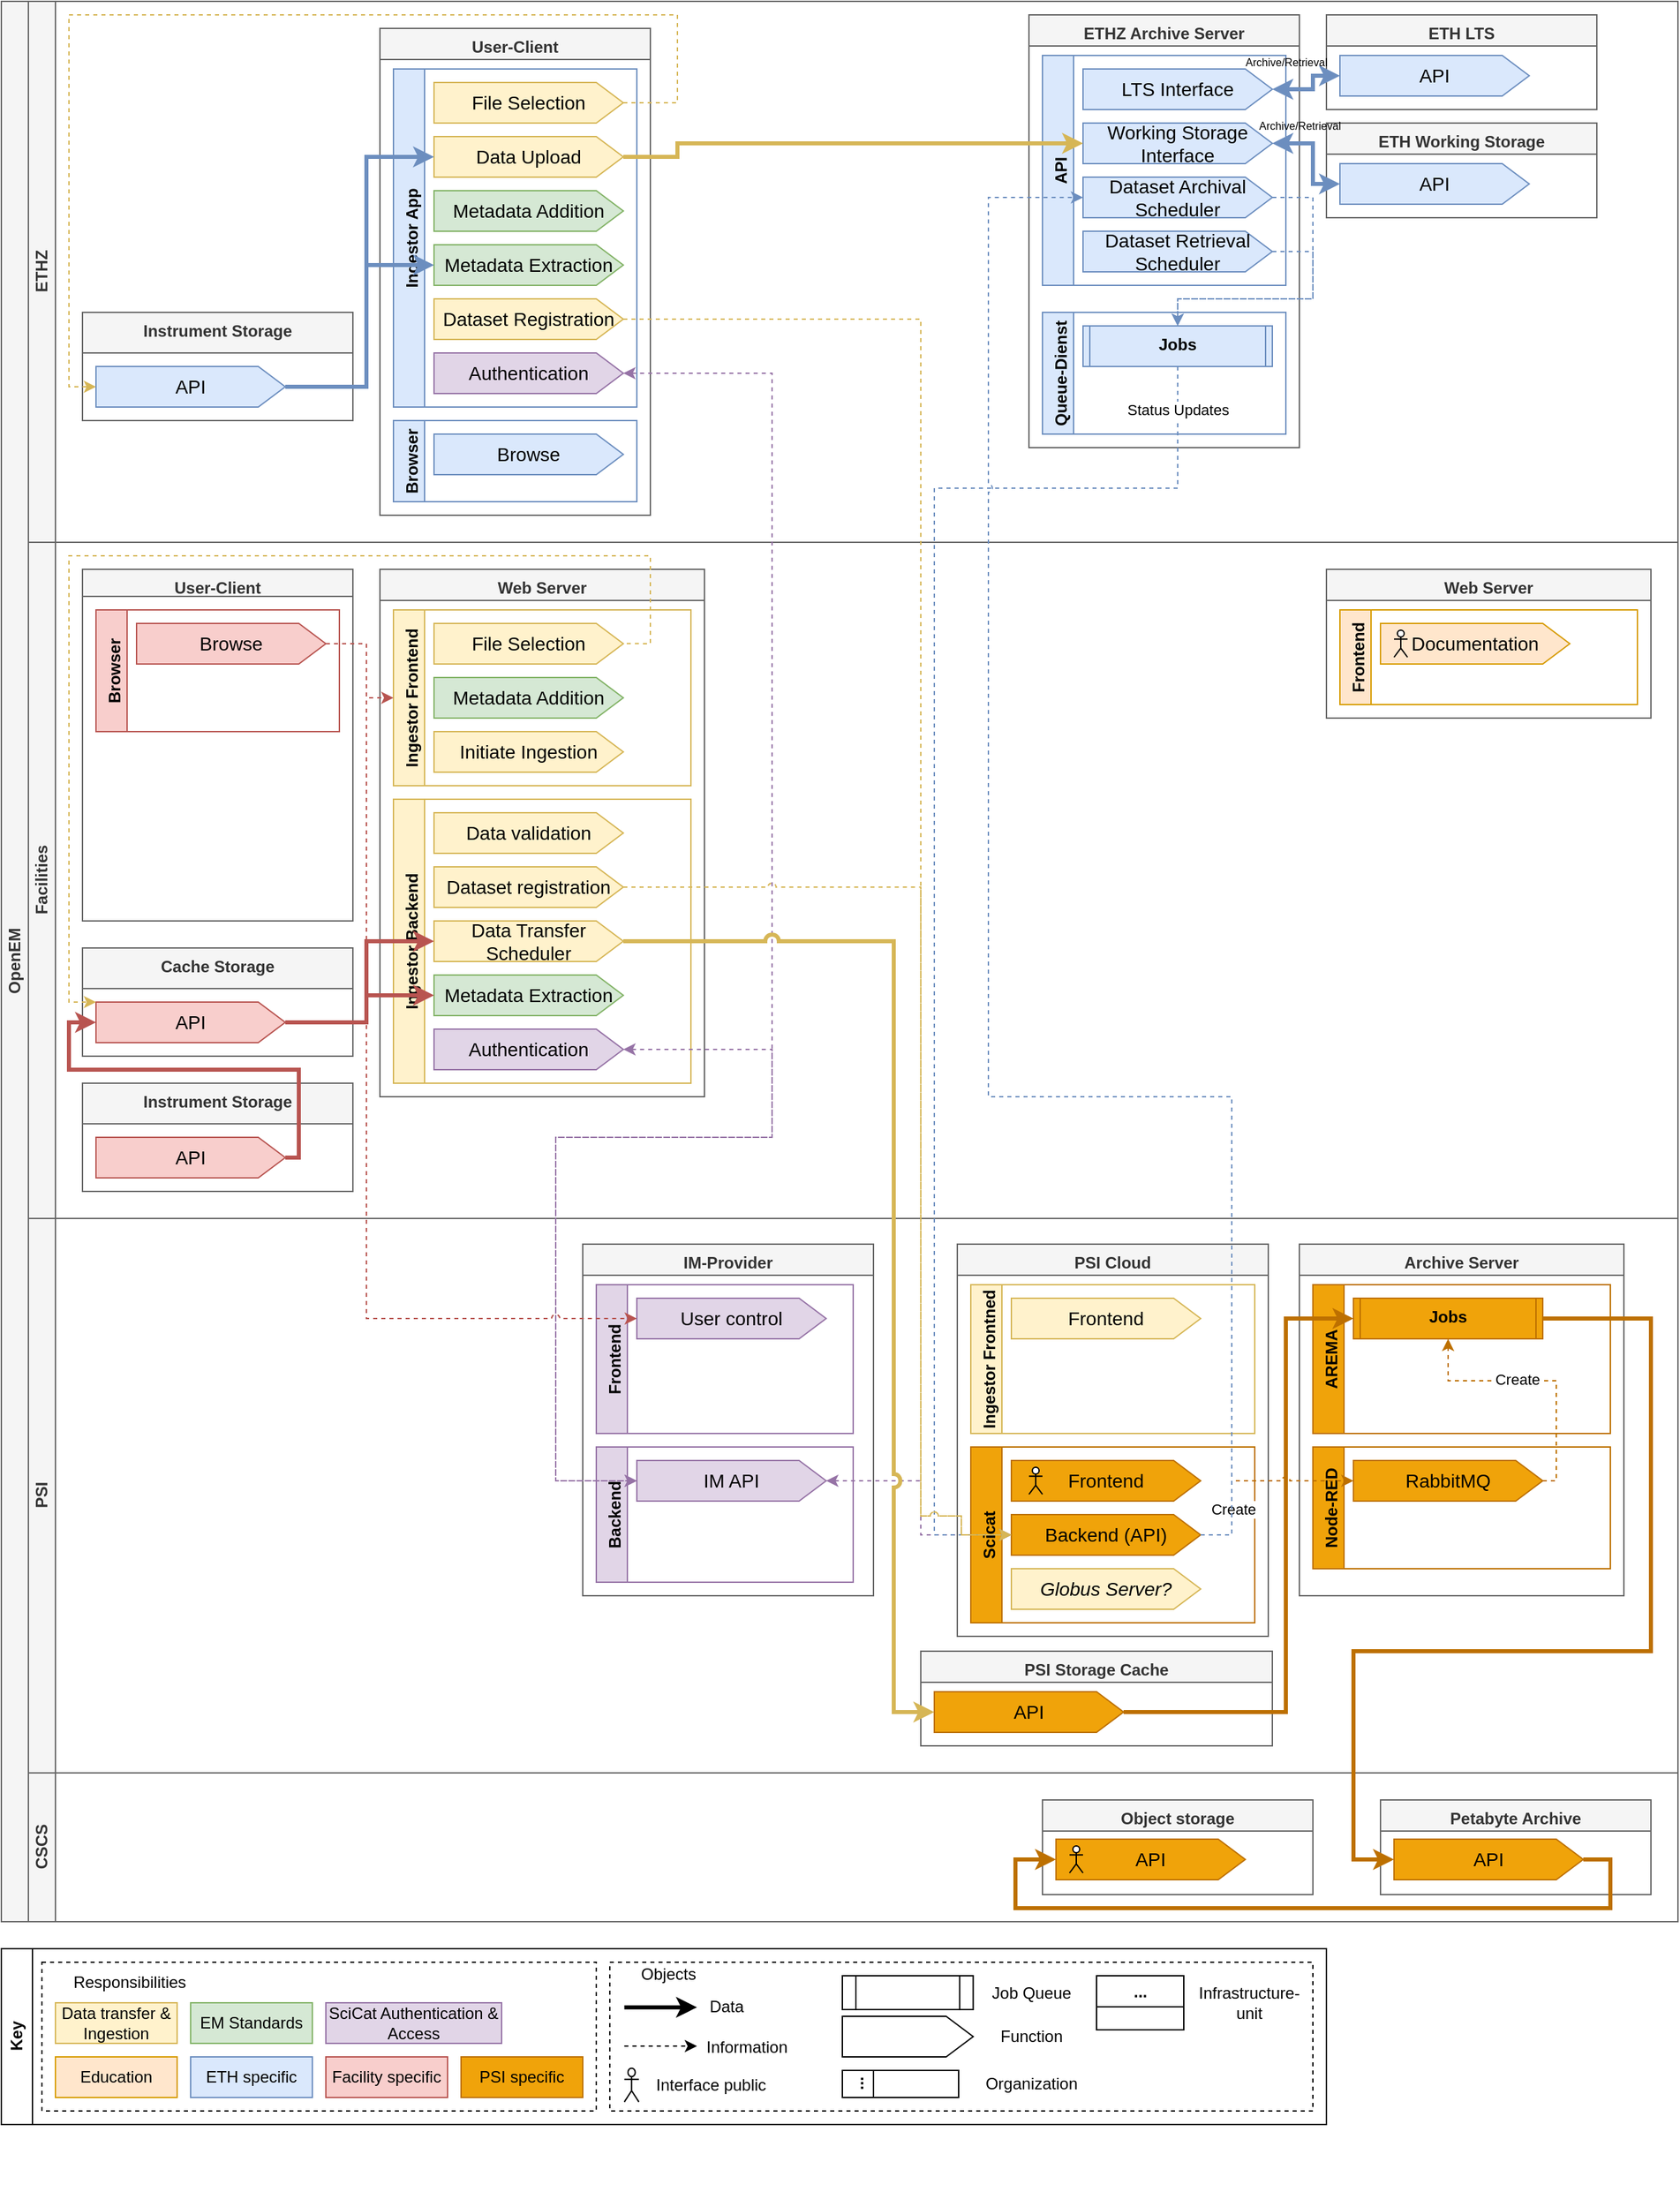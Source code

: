 <mxfile version="24.4.13" type="device" pages="2">
  <diagram id="u0LXqo8JSFVd1nHxrx4u" name="Systemskizze">
    <mxGraphModel dx="3187" dy="2124" grid="1" gridSize="10" guides="1" tooltips="1" connect="1" arrows="1" fold="1" page="1" pageScale="1" pageWidth="1654" pageHeight="1169" math="0" shadow="0">
      <root>
        <mxCell id="0" />
        <mxCell id="1" parent="0" />
        <mxCell id="U-DBBzU1QM40JavWMOPu-1" value="OpenEM" style="swimlane;html=1;childLayout=stackLayout;resizeParent=1;resizeParentMax=0;horizontal=0;startSize=20;horizontalStack=0;fillColor=#f5f5f5;fontColor=#333333;strokeColor=#666666;glass=0;swimlaneLine=1;" parent="1" vertex="1">
          <mxGeometry x="120" y="80" width="1240" height="1420" as="geometry" />
        </mxCell>
        <mxCell id="U-DBBzU1QM40JavWMOPu-26" value="ETHZ" style="swimlane;html=1;startSize=20;horizontal=0;fillColor=#f5f5f5;fontColor=#333333;strokeColor=#666666;" parent="U-DBBzU1QM40JavWMOPu-1" vertex="1">
          <mxGeometry x="20" width="1220" height="400" as="geometry" />
        </mxCell>
        <mxCell id="U-DBBzU1QM40JavWMOPu-27" value="User-Client" style="swimlane;whiteSpace=wrap;html=1;strokeColor=#666666;align=center;verticalAlign=top;fontFamily=Helvetica;fontSize=12;fontColor=#333333;fillColor=#f5f5f5;" parent="U-DBBzU1QM40JavWMOPu-26" vertex="1">
          <mxGeometry x="260" y="20" width="200" height="360" as="geometry" />
        </mxCell>
        <mxCell id="U-DBBzU1QM40JavWMOPu-28" value="Ingestor App" style="swimlane;horizontal=0;whiteSpace=wrap;html=1;strokeColor=#6c8ebf;align=center;verticalAlign=top;fontFamily=Helvetica;fontSize=12;fillColor=#dae8fc;" parent="U-DBBzU1QM40JavWMOPu-27" vertex="1">
          <mxGeometry x="10" y="30" width="180" height="250" as="geometry" />
        </mxCell>
        <mxCell id="3WtVO7gQT3JorMnZep3p-54" value="File Selection" style="html=1;shape=mxgraph.infographic.ribbonSimple;notch1=0;notch2=20;align=center;verticalAlign=middle;fontSize=14;fontStyle=0;fillColor=#fff2cc;whiteSpace=wrap;strokeColor=#d6b656;fontFamily=Helvetica;" parent="U-DBBzU1QM40JavWMOPu-28" vertex="1">
          <mxGeometry x="30" y="10" width="140" height="30" as="geometry" />
        </mxCell>
        <mxCell id="3WtVO7gQT3JorMnZep3p-55" value="Metadata Addition" style="html=1;shape=mxgraph.infographic.ribbonSimple;notch1=0;notch2=20;align=center;verticalAlign=middle;fontSize=14;fontStyle=0;fillColor=#d5e8d4;whiteSpace=wrap;strokeColor=#82b366;fontFamily=Helvetica;" parent="U-DBBzU1QM40JavWMOPu-28" vertex="1">
          <mxGeometry x="30" y="90" width="140" height="30" as="geometry" />
        </mxCell>
        <mxCell id="3WtVO7gQT3JorMnZep3p-74" value="Metadata Extraction" style="html=1;shape=mxgraph.infographic.ribbonSimple;notch1=0;notch2=20;align=center;verticalAlign=middle;fontSize=14;fontStyle=0;fillColor=#d5e8d4;whiteSpace=wrap;strokeColor=#82b366;fontFamily=Helvetica;" parent="U-DBBzU1QM40JavWMOPu-28" vertex="1">
          <mxGeometry x="30" y="130" width="140" height="30" as="geometry" />
        </mxCell>
        <mxCell id="3WtVO7gQT3JorMnZep3p-123" value="Dataset Registration" style="html=1;shape=mxgraph.infographic.ribbonSimple;notch1=0;notch2=20;align=center;verticalAlign=middle;fontSize=14;fontStyle=0;fillColor=#fff2cc;whiteSpace=wrap;strokeColor=#d6b656;fontFamily=Helvetica;" parent="U-DBBzU1QM40JavWMOPu-28" vertex="1">
          <mxGeometry x="30" y="170" width="140" height="30" as="geometry" />
        </mxCell>
        <mxCell id="3WtVO7gQT3JorMnZep3p-39" value="Data Upload" style="html=1;shape=mxgraph.infographic.ribbonSimple;notch1=0;notch2=20;align=center;verticalAlign=middle;fontSize=14;fontStyle=0;fillColor=#fff2cc;whiteSpace=wrap;strokeColor=#d6b656;fontFamily=Helvetica;" parent="U-DBBzU1QM40JavWMOPu-28" vertex="1">
          <mxGeometry x="30" y="50" width="140" height="30" as="geometry" />
        </mxCell>
        <mxCell id="3WtVO7gQT3JorMnZep3p-151" value="Authentication" style="html=1;shape=mxgraph.infographic.ribbonSimple;notch1=0;notch2=20;align=center;verticalAlign=middle;fontSize=14;fontStyle=0;fillColor=#e1d5e7;whiteSpace=wrap;strokeColor=#9673a6;fontFamily=Helvetica;" parent="U-DBBzU1QM40JavWMOPu-28" vertex="1">
          <mxGeometry x="30" y="210" width="140" height="30" as="geometry" />
        </mxCell>
        <mxCell id="3WtVO7gQT3JorMnZep3p-156" value="Browser" style="swimlane;horizontal=0;whiteSpace=wrap;html=1;strokeColor=#6c8ebf;align=center;verticalAlign=top;fontFamily=Helvetica;fontSize=12;fillColor=#dae8fc;startSize=23;" parent="U-DBBzU1QM40JavWMOPu-27" vertex="1">
          <mxGeometry x="10" y="290" width="180" height="60" as="geometry" />
        </mxCell>
        <mxCell id="3WtVO7gQT3JorMnZep3p-157" value="Browse" style="html=1;shape=mxgraph.infographic.ribbonSimple;notch1=0;notch2=20;align=center;verticalAlign=middle;fontSize=14;fontStyle=0;fillColor=#dae8fc;whiteSpace=wrap;strokeColor=#6c8ebf;fontFamily=Helvetica;" parent="3WtVO7gQT3JorMnZep3p-156" vertex="1">
          <mxGeometry x="30" y="10" width="140" height="30" as="geometry" />
        </mxCell>
        <mxCell id="U-DBBzU1QM40JavWMOPu-37" value="ETHZ Archive Server" style="swimlane;whiteSpace=wrap;html=1;strokeColor=#666666;align=center;verticalAlign=top;fontFamily=Helvetica;fontSize=12;fontColor=#333333;fillColor=#f5f5f5;" parent="U-DBBzU1QM40JavWMOPu-26" vertex="1">
          <mxGeometry x="740" y="10" width="200" height="320" as="geometry" />
        </mxCell>
        <mxCell id="3WtVO7gQT3JorMnZep3p-32" value="API" style="swimlane;horizontal=0;whiteSpace=wrap;html=1;strokeColor=#6c8ebf;align=center;verticalAlign=top;fontFamily=Helvetica;fontSize=12;fillColor=#dae8fc;startSize=23;" parent="U-DBBzU1QM40JavWMOPu-37" vertex="1">
          <mxGeometry x="10" y="30" width="180" height="170" as="geometry" />
        </mxCell>
        <mxCell id="3WtVO7gQT3JorMnZep3p-87" value="LTS Interface" style="html=1;shape=mxgraph.infographic.ribbonSimple;notch1=0;notch2=20;align=center;verticalAlign=middle;fontSize=14;fontStyle=0;fillColor=#dae8fc;whiteSpace=wrap;strokeColor=#6c8ebf;fontFamily=Helvetica;" parent="3WtVO7gQT3JorMnZep3p-32" vertex="1">
          <mxGeometry x="30" y="10" width="140" height="30" as="geometry" />
        </mxCell>
        <mxCell id="3WtVO7gQT3JorMnZep3p-88" value="Working Storage Interface" style="html=1;shape=mxgraph.infographic.ribbonSimple;notch1=0;notch2=20;align=center;verticalAlign=middle;fontSize=14;fontStyle=0;fillColor=#dae8fc;whiteSpace=wrap;strokeColor=#6c8ebf;fontFamily=Helvetica;" parent="3WtVO7gQT3JorMnZep3p-32" vertex="1">
          <mxGeometry x="30" y="50" width="140" height="30" as="geometry" />
        </mxCell>
        <mxCell id="3WtVO7gQT3JorMnZep3p-93" value="Dataset Archival Scheduler" style="html=1;shape=mxgraph.infographic.ribbonSimple;notch1=0;notch2=20;align=center;verticalAlign=middle;fontSize=14;fontStyle=0;fillColor=#dae8fc;whiteSpace=wrap;strokeColor=#6c8ebf;fontFamily=Helvetica;" parent="3WtVO7gQT3JorMnZep3p-32" vertex="1">
          <mxGeometry x="30" y="90" width="140" height="30" as="geometry" />
        </mxCell>
        <mxCell id="djVDhRiAAj4sorn4fmPW-7" value="Dataset Retrieval Scheduler" style="html=1;shape=mxgraph.infographic.ribbonSimple;notch1=0;notch2=20;align=center;verticalAlign=middle;fontSize=14;fontStyle=0;fillColor=#dae8fc;whiteSpace=wrap;strokeColor=#6c8ebf;fontFamily=Helvetica;" vertex="1" parent="3WtVO7gQT3JorMnZep3p-32">
          <mxGeometry x="30" y="130" width="140" height="30" as="geometry" />
        </mxCell>
        <mxCell id="3WtVO7gQT3JorMnZep3p-34" value="Queue-Dienst" style="swimlane;horizontal=0;whiteSpace=wrap;html=1;strokeColor=#6c8ebf;align=center;verticalAlign=top;fontFamily=Helvetica;fontSize=12;fillColor=#dae8fc;startSize=23;" parent="U-DBBzU1QM40JavWMOPu-37" vertex="1">
          <mxGeometry x="10" y="220" width="180" height="90" as="geometry" />
        </mxCell>
        <mxCell id="3WtVO7gQT3JorMnZep3p-86" value="Jobs" style="shape=process2;fixedSize=1;size=5;fontStyle=1;html=1;whiteSpace=wrap;strokeColor=#6c8ebf;align=center;verticalAlign=top;fontFamily=Helvetica;fontSize=12;fillColor=#dae8fc;" parent="3WtVO7gQT3JorMnZep3p-34" vertex="1">
          <mxGeometry x="30" y="10" width="140" height="30" as="geometry" />
        </mxCell>
        <mxCell id="djVDhRiAAj4sorn4fmPW-8" value="" style="endArrow=classic;html=1;rounded=0;exitX=1;exitY=0.5;exitDx=0;exitDy=0;exitPerimeter=0;entryX=0.5;entryY=0;entryDx=0;entryDy=0;fillColor=#dae8fc;strokeColor=#6c8ebf;dashed=1;jumpStyle=arc;" edge="1" parent="U-DBBzU1QM40JavWMOPu-37" source="3WtVO7gQT3JorMnZep3p-93" target="3WtVO7gQT3JorMnZep3p-86">
          <mxGeometry width="50" height="50" relative="1" as="geometry">
            <mxPoint x="290" y="250" as="sourcePoint" />
            <mxPoint x="340" y="200" as="targetPoint" />
            <Array as="points">
              <mxPoint x="210" y="135" />
              <mxPoint x="210" y="210" />
              <mxPoint x="160" y="210" />
              <mxPoint x="110" y="210" />
            </Array>
          </mxGeometry>
        </mxCell>
        <mxCell id="djVDhRiAAj4sorn4fmPW-9" value="" style="endArrow=classic;html=1;rounded=0;exitX=1;exitY=0.5;exitDx=0;exitDy=0;exitPerimeter=0;entryX=0.5;entryY=0;entryDx=0;entryDy=0;dashed=1;fillColor=#dae8fc;strokeColor=#6c8ebf;jumpStyle=arc;" edge="1" parent="U-DBBzU1QM40JavWMOPu-37" source="djVDhRiAAj4sorn4fmPW-7" target="3WtVO7gQT3JorMnZep3p-86">
          <mxGeometry width="50" height="50" relative="1" as="geometry">
            <mxPoint x="260" y="250" as="sourcePoint" />
            <mxPoint x="310" y="200" as="targetPoint" />
            <Array as="points">
              <mxPoint x="210" y="175" />
              <mxPoint x="210" y="210" />
              <mxPoint x="110" y="210" />
            </Array>
          </mxGeometry>
        </mxCell>
        <mxCell id="3WtVO7gQT3JorMnZep3p-35" value="ETH LTS" style="swimlane;whiteSpace=wrap;html=1;strokeColor=#666666;align=center;verticalAlign=top;fontFamily=Helvetica;fontSize=12;fontColor=#333333;fillColor=#f5f5f5;" parent="U-DBBzU1QM40JavWMOPu-26" vertex="1">
          <mxGeometry x="960" y="10" width="200" height="70" as="geometry" />
        </mxCell>
        <mxCell id="3WtVO7gQT3JorMnZep3p-95" value="API" style="html=1;shape=mxgraph.infographic.ribbonSimple;notch1=0;notch2=20;align=center;verticalAlign=middle;fontSize=14;fontStyle=0;fillColor=#dae8fc;whiteSpace=wrap;strokeColor=#6c8ebf;fontFamily=Helvetica;" parent="3WtVO7gQT3JorMnZep3p-35" vertex="1">
          <mxGeometry x="10" y="30" width="140" height="30" as="geometry" />
        </mxCell>
        <mxCell id="3WtVO7gQT3JorMnZep3p-38" value="ETH Working Storage" style="swimlane;whiteSpace=wrap;html=1;strokeColor=#666666;align=center;verticalAlign=top;fontFamily=Helvetica;fontSize=12;fontColor=#333333;fillColor=#f5f5f5;" parent="U-DBBzU1QM40JavWMOPu-26" vertex="1">
          <mxGeometry x="960" y="90" width="200" height="70" as="geometry" />
        </mxCell>
        <mxCell id="3WtVO7gQT3JorMnZep3p-65" value="API" style="html=1;shape=mxgraph.infographic.ribbonSimple;notch1=0;notch2=20;align=center;verticalAlign=middle;fontSize=14;fontStyle=0;fillColor=#dae8fc;whiteSpace=wrap;strokeColor=#6c8ebf;fontFamily=Helvetica;" parent="3WtVO7gQT3JorMnZep3p-38" vertex="1">
          <mxGeometry x="10" y="30" width="140" height="30" as="geometry" />
        </mxCell>
        <mxCell id="3WtVO7gQT3JorMnZep3p-97" value="" style="endArrow=classic;html=1;rounded=0;fontFamily=Helvetica;fontSize=12;fontColor=default;exitX=1;exitY=0.5;exitDx=0;exitDy=0;exitPerimeter=0;entryX=0;entryY=0;entryDx=0;entryDy=15;entryPerimeter=0;startArrow=classic;startFill=1;strokeWidth=3;fillColor=#dae8fc;strokeColor=#6c8ebf;jumpStyle=arc;" parent="U-DBBzU1QM40JavWMOPu-26" source="3WtVO7gQT3JorMnZep3p-88" target="3WtVO7gQT3JorMnZep3p-65" edge="1">
          <mxGeometry width="50" height="50" relative="1" as="geometry">
            <mxPoint x="520" y="220" as="sourcePoint" />
            <mxPoint x="570" y="170" as="targetPoint" />
            <Array as="points">
              <mxPoint x="950" y="105" />
              <mxPoint x="950" y="135" />
            </Array>
          </mxGeometry>
        </mxCell>
        <mxCell id="3WtVO7gQT3JorMnZep3p-99" value="" style="endArrow=classic;html=1;rounded=0;fontFamily=Helvetica;fontSize=12;fontColor=default;exitX=1;exitY=0.5;exitDx=0;exitDy=0;exitPerimeter=0;entryX=0;entryY=0;entryDx=0;entryDy=15;entryPerimeter=0;startArrow=classic;startFill=1;strokeWidth=3;fillColor=#dae8fc;strokeColor=#6c8ebf;jumpStyle=arc;" parent="U-DBBzU1QM40JavWMOPu-26" source="3WtVO7gQT3JorMnZep3p-87" target="3WtVO7gQT3JorMnZep3p-95" edge="1">
          <mxGeometry width="50" height="50" relative="1" as="geometry">
            <mxPoint x="930" y="115" as="sourcePoint" />
            <mxPoint x="980" y="145" as="targetPoint" />
            <Array as="points">
              <mxPoint x="950" y="65" />
              <mxPoint x="950" y="55" />
            </Array>
          </mxGeometry>
        </mxCell>
        <mxCell id="djVDhRiAAj4sorn4fmPW-12" value="&lt;font style=&quot;font-size: 8px;&quot;&gt;Archive/Retrieval&lt;/font&gt;" style="edgeLabel;html=1;align=center;verticalAlign=middle;resizable=0;points=[];labelBackgroundColor=none;fontSize=8;" vertex="1" connectable="0" parent="3WtVO7gQT3JorMnZep3p-99">
          <mxGeometry x="-0.173" y="-1" relative="1" as="geometry">
            <mxPoint x="-15" y="-21" as="offset" />
          </mxGeometry>
        </mxCell>
        <mxCell id="3WtVO7gQT3JorMnZep3p-136" value="Instrument Storage" style="swimlane;whiteSpace=wrap;html=1;strokeColor=#666666;align=center;verticalAlign=top;fontFamily=Helvetica;fontSize=12;fontColor=#333333;fillColor=#f5f5f5;startSize=30;" parent="U-DBBzU1QM40JavWMOPu-26" vertex="1">
          <mxGeometry x="40" y="230" width="200" height="80" as="geometry" />
        </mxCell>
        <mxCell id="3WtVO7gQT3JorMnZep3p-137" value="API" style="html=1;shape=mxgraph.infographic.ribbonSimple;notch1=0;notch2=20;align=center;verticalAlign=middle;fontSize=14;fontStyle=0;fillColor=#dae8fc;whiteSpace=wrap;strokeColor=#6c8ebf;fontFamily=Helvetica;" parent="3WtVO7gQT3JorMnZep3p-136" vertex="1">
          <mxGeometry x="10" y="40" width="140" height="30" as="geometry" />
        </mxCell>
        <mxCell id="3WtVO7gQT3JorMnZep3p-143" value="" style="endArrow=classic;html=1;rounded=0;fontFamily=Helvetica;fontSize=12;fontColor=default;exitX=1;exitY=0.5;exitDx=0;exitDy=0;exitPerimeter=0;entryX=0;entryY=0;entryDx=0;entryDy=15;entryPerimeter=0;strokeWidth=3;fillColor=#dae8fc;strokeColor=#6c8ebf;jumpStyle=arc;" parent="U-DBBzU1QM40JavWMOPu-26" source="3WtVO7gQT3JorMnZep3p-137" target="3WtVO7gQT3JorMnZep3p-39" edge="1">
          <mxGeometry width="50" height="50" relative="1" as="geometry">
            <mxPoint x="190" y="150" as="sourcePoint" />
            <mxPoint x="240" y="100" as="targetPoint" />
            <Array as="points">
              <mxPoint x="250" y="285" />
              <mxPoint x="250" y="115" />
            </Array>
          </mxGeometry>
        </mxCell>
        <mxCell id="3WtVO7gQT3JorMnZep3p-144" value="" style="endArrow=classic;html=1;rounded=0;fontFamily=Helvetica;fontSize=12;fontColor=default;exitX=1;exitY=0.5;exitDx=0;exitDy=0;exitPerimeter=0;entryX=0;entryY=0;entryDx=0;entryDy=15;entryPerimeter=0;strokeWidth=3;fillColor=#dae8fc;strokeColor=#6c8ebf;jumpStyle=arc;" parent="U-DBBzU1QM40JavWMOPu-26" source="3WtVO7gQT3JorMnZep3p-137" target="3WtVO7gQT3JorMnZep3p-74" edge="1">
          <mxGeometry width="50" height="50" relative="1" as="geometry">
            <mxPoint x="200" y="295" as="sourcePoint" />
            <mxPoint x="310" y="125" as="targetPoint" />
            <Array as="points">
              <mxPoint x="250" y="285" />
              <mxPoint x="250" y="195" />
            </Array>
          </mxGeometry>
        </mxCell>
        <mxCell id="3WtVO7gQT3JorMnZep3p-146" value="" style="endArrow=classic;html=1;rounded=0;fontFamily=Helvetica;fontSize=12;fontColor=default;exitX=1;exitY=0.5;exitDx=0;exitDy=0;exitPerimeter=0;entryX=0;entryY=0;entryDx=0;entryDy=15;entryPerimeter=0;dashed=1;fillColor=#fff2cc;strokeColor=#d6b656;jumpStyle=arc;" parent="U-DBBzU1QM40JavWMOPu-26" source="3WtVO7gQT3JorMnZep3p-54" target="3WtVO7gQT3JorMnZep3p-137" edge="1">
          <mxGeometry width="50" height="50" relative="1" as="geometry">
            <mxPoint x="230" y="170" as="sourcePoint" />
            <mxPoint x="280" y="120" as="targetPoint" />
            <Array as="points">
              <mxPoint x="480" y="75" />
              <mxPoint x="480" y="10" />
              <mxPoint x="30" y="10" />
              <mxPoint x="30" y="285" />
            </Array>
          </mxGeometry>
        </mxCell>
        <mxCell id="3WtVO7gQT3JorMnZep3p-148" value="" style="endArrow=classic;html=1;rounded=0;fontFamily=Helvetica;fontSize=12;fontColor=default;exitX=1;exitY=0.5;exitDx=0;exitDy=0;exitPerimeter=0;entryX=0;entryY=0;entryDx=0;entryDy=15;entryPerimeter=0;strokeWidth=3;fillColor=#fff2cc;strokeColor=#d6b656;jumpStyle=arc;" parent="U-DBBzU1QM40JavWMOPu-26" source="3WtVO7gQT3JorMnZep3p-39" target="3WtVO7gQT3JorMnZep3p-88" edge="1">
          <mxGeometry width="50" height="50" relative="1" as="geometry">
            <mxPoint x="600" y="160" as="sourcePoint" />
            <mxPoint x="650" y="110" as="targetPoint" />
            <Array as="points">
              <mxPoint x="480" y="115" />
              <mxPoint x="480" y="105" />
            </Array>
          </mxGeometry>
        </mxCell>
        <mxCell id="djVDhRiAAj4sorn4fmPW-13" value="&lt;font style=&quot;font-size: 8px;&quot;&gt;Archive/Retrieval&lt;/font&gt;" style="edgeLabel;html=1;align=center;verticalAlign=middle;resizable=0;points=[];labelBackgroundColor=none;fontSize=8;" vertex="1" connectable="0" parent="U-DBBzU1QM40JavWMOPu-26">
          <mxGeometry x="940" y="45" as="geometry">
            <mxPoint y="47" as="offset" />
          </mxGeometry>
        </mxCell>
        <mxCell id="U-DBBzU1QM40JavWMOPu-2" value="Facilities" style="swimlane;html=1;startSize=20;horizontal=0;fillColor=#f5f5f5;fontColor=#333333;strokeColor=#666666;" parent="U-DBBzU1QM40JavWMOPu-1" vertex="1">
          <mxGeometry x="20" y="400" width="1220" height="500" as="geometry" />
        </mxCell>
        <mxCell id="U-DBBzU1QM40JavWMOPu-18" value="Web Server" style="swimlane;whiteSpace=wrap;html=1;strokeColor=#666666;align=center;verticalAlign=top;fontFamily=Helvetica;fontSize=12;fontColor=#333333;fillColor=#f5f5f5;" parent="U-DBBzU1QM40JavWMOPu-2" vertex="1">
          <mxGeometry x="260" y="20" width="240" height="390" as="geometry" />
        </mxCell>
        <mxCell id="U-DBBzU1QM40JavWMOPu-24" value="Ingestor Frontend" style="swimlane;horizontal=0;whiteSpace=wrap;html=1;strokeColor=#d6b656;align=center;verticalAlign=top;fontFamily=Helvetica;fontSize=12;fillColor=#fff2cc;" parent="U-DBBzU1QM40JavWMOPu-18" vertex="1">
          <mxGeometry x="10" y="30" width="220" height="130" as="geometry" />
        </mxCell>
        <mxCell id="U-DBBzU1QM40JavWMOPu-40" value="File Selection" style="html=1;shape=mxgraph.infographic.ribbonSimple;notch1=0;notch2=20;align=center;verticalAlign=middle;fontSize=14;fontStyle=0;fillColor=#fff2cc;whiteSpace=wrap;strokeColor=#d6b656;fontFamily=Helvetica;" parent="U-DBBzU1QM40JavWMOPu-24" vertex="1">
          <mxGeometry x="30" y="10" width="140" height="30" as="geometry" />
        </mxCell>
        <mxCell id="3WtVO7gQT3JorMnZep3p-52" value="Metadata Addition" style="html=1;shape=mxgraph.infographic.ribbonSimple;notch1=0;notch2=20;align=center;verticalAlign=middle;fontSize=14;fontStyle=0;fillColor=#d5e8d4;whiteSpace=wrap;strokeColor=#82b366;fontFamily=Helvetica;" parent="U-DBBzU1QM40JavWMOPu-24" vertex="1">
          <mxGeometry x="30" y="50" width="140" height="30" as="geometry" />
        </mxCell>
        <mxCell id="3WtVO7gQT3JorMnZep3p-53" value="Initiate Ingestion" style="html=1;shape=mxgraph.infographic.ribbonSimple;notch1=0;notch2=20;align=center;verticalAlign=middle;fontSize=14;fontStyle=0;fillColor=#fff2cc;whiteSpace=wrap;strokeColor=#d6b656;fontFamily=Helvetica;" parent="U-DBBzU1QM40JavWMOPu-24" vertex="1">
          <mxGeometry x="30" y="90" width="140" height="30" as="geometry" />
        </mxCell>
        <mxCell id="U-DBBzU1QM40JavWMOPu-23" value="Ingestor Backend" style="swimlane;horizontal=0;whiteSpace=wrap;html=1;strokeColor=#d6b656;align=center;verticalAlign=top;fontFamily=Helvetica;fontSize=12;fillColor=#fff2cc;" parent="U-DBBzU1QM40JavWMOPu-18" vertex="1">
          <mxGeometry x="10" y="170" width="220" height="210" as="geometry" />
        </mxCell>
        <mxCell id="U-DBBzU1QM40JavWMOPu-41" value="Data validation" style="html=1;shape=mxgraph.infographic.ribbonSimple;notch1=0;notch2=20;align=center;verticalAlign=middle;fontSize=14;fontStyle=0;fillColor=#fff2cc;whiteSpace=wrap;strokeColor=#d6b656;fontFamily=Helvetica;" parent="U-DBBzU1QM40JavWMOPu-23" vertex="1">
          <mxGeometry x="30" y="10" width="140" height="30" as="geometry" />
        </mxCell>
        <mxCell id="U-DBBzU1QM40JavWMOPu-42" value="Dataset registration" style="html=1;shape=mxgraph.infographic.ribbonSimple;notch1=0;notch2=20;align=center;verticalAlign=middle;fontSize=14;fontStyle=0;fillColor=#fff2cc;whiteSpace=wrap;strokeColor=#d6b656;fontFamily=Helvetica;" parent="U-DBBzU1QM40JavWMOPu-23" vertex="1">
          <mxGeometry x="30" y="50" width="140" height="30" as="geometry" />
        </mxCell>
        <mxCell id="U-DBBzU1QM40JavWMOPu-43" value="Data Transfer Scheduler" style="html=1;shape=mxgraph.infographic.ribbonSimple;notch1=0;notch2=20;align=center;verticalAlign=middle;fontSize=14;fontStyle=0;fillColor=#fff2cc;whiteSpace=wrap;strokeColor=#d6b656;fontFamily=Helvetica;" parent="U-DBBzU1QM40JavWMOPu-23" vertex="1">
          <mxGeometry x="30" y="90" width="140" height="30" as="geometry" />
        </mxCell>
        <mxCell id="3WtVO7gQT3JorMnZep3p-3" value="Metadata Extraction" style="html=1;shape=mxgraph.infographic.ribbonSimple;notch1=0;notch2=20;align=center;verticalAlign=middle;fontSize=14;fontStyle=0;fillColor=#d5e8d4;whiteSpace=wrap;strokeColor=#82b366;fontFamily=Helvetica;" parent="U-DBBzU1QM40JavWMOPu-23" vertex="1">
          <mxGeometry x="30" y="130" width="140" height="30" as="geometry" />
        </mxCell>
        <mxCell id="3WtVO7gQT3JorMnZep3p-152" value="Authentication" style="html=1;shape=mxgraph.infographic.ribbonSimple;notch1=0;notch2=20;align=center;verticalAlign=middle;fontSize=14;fontStyle=0;fillColor=#e1d5e7;whiteSpace=wrap;strokeColor=#9673a6;fontFamily=Helvetica;" parent="U-DBBzU1QM40JavWMOPu-23" vertex="1">
          <mxGeometry x="30" y="170" width="140" height="30" as="geometry" />
        </mxCell>
        <mxCell id="U-DBBzU1QM40JavWMOPu-19" value="User-Client" style="swimlane;whiteSpace=wrap;html=1;strokeColor=#666666;align=center;verticalAlign=top;fontFamily=Helvetica;fontSize=12;fontColor=#333333;fillColor=#f5f5f5;startSize=20;" parent="U-DBBzU1QM40JavWMOPu-2" vertex="1">
          <mxGeometry x="40" y="20" width="200" height="260" as="geometry" />
        </mxCell>
        <mxCell id="3WtVO7gQT3JorMnZep3p-57" value="Browser" style="swimlane;horizontal=0;whiteSpace=wrap;html=1;strokeColor=#b85450;align=center;verticalAlign=top;fontFamily=Helvetica;fontSize=12;fillColor=#f8cecc;startSize=23;" parent="U-DBBzU1QM40JavWMOPu-19" vertex="1">
          <mxGeometry x="10" y="30" width="180" height="90" as="geometry" />
        </mxCell>
        <mxCell id="3WtVO7gQT3JorMnZep3p-58" value="Browse" style="html=1;shape=mxgraph.infographic.ribbonSimple;notch1=0;notch2=20;align=center;verticalAlign=middle;fontSize=14;fontStyle=0;fillColor=#f8cecc;whiteSpace=wrap;strokeColor=#b85450;fontFamily=Helvetica;" parent="3WtVO7gQT3JorMnZep3p-57" vertex="1">
          <mxGeometry x="30" y="10" width="140" height="30" as="geometry" />
        </mxCell>
        <mxCell id="3WtVO7gQT3JorMnZep3p-31" value="Cache Storage" style="swimlane;whiteSpace=wrap;html=1;strokeColor=#666666;align=center;verticalAlign=top;fontFamily=Helvetica;fontSize=12;fontColor=#333333;fillColor=#f5f5f5;startSize=30;" parent="U-DBBzU1QM40JavWMOPu-2" vertex="1">
          <mxGeometry x="40" y="300" width="200" height="80" as="geometry" />
        </mxCell>
        <mxCell id="3WtVO7gQT3JorMnZep3p-71" value="API" style="html=1;shape=mxgraph.infographic.ribbonSimple;notch1=0;notch2=20;align=center;verticalAlign=middle;fontSize=14;fontStyle=0;fillColor=#f8cecc;whiteSpace=wrap;strokeColor=#b85450;fontFamily=Helvetica;" parent="3WtVO7gQT3JorMnZep3p-31" vertex="1">
          <mxGeometry x="10" y="40" width="140" height="30" as="geometry" />
        </mxCell>
        <mxCell id="3WtVO7gQT3JorMnZep3p-66" value="" style="endArrow=classic;html=1;rounded=0;fontFamily=Helvetica;fontSize=12;fontColor=default;exitX=1;exitY=0.5;exitDx=0;exitDy=0;exitPerimeter=0;entryX=0;entryY=0.5;entryDx=0;entryDy=0;fillColor=#f8cecc;strokeColor=#b85450;dashed=1;jumpStyle=arc;" parent="U-DBBzU1QM40JavWMOPu-2" source="3WtVO7gQT3JorMnZep3p-58" target="U-DBBzU1QM40JavWMOPu-24" edge="1">
          <mxGeometry width="50" height="50" relative="1" as="geometry">
            <mxPoint x="320" y="-50" as="sourcePoint" />
            <mxPoint x="370" y="-100" as="targetPoint" />
            <Array as="points">
              <mxPoint x="250" y="75" />
              <mxPoint x="250" y="115" />
            </Array>
          </mxGeometry>
        </mxCell>
        <mxCell id="3WtVO7gQT3JorMnZep3p-68" value="Instrument Storage" style="swimlane;whiteSpace=wrap;html=1;strokeColor=#666666;align=center;verticalAlign=top;fontFamily=Helvetica;fontSize=12;fontColor=#333333;fillColor=#f5f5f5;startSize=30;" parent="U-DBBzU1QM40JavWMOPu-2" vertex="1">
          <mxGeometry x="40" y="400" width="200" height="80" as="geometry" />
        </mxCell>
        <mxCell id="3WtVO7gQT3JorMnZep3p-70" value="API" style="html=1;shape=mxgraph.infographic.ribbonSimple;notch1=0;notch2=20;align=center;verticalAlign=middle;fontSize=14;fontStyle=0;fillColor=#f8cecc;whiteSpace=wrap;strokeColor=#b85450;fontFamily=Helvetica;" parent="3WtVO7gQT3JorMnZep3p-68" vertex="1">
          <mxGeometry x="10" y="40" width="140" height="30" as="geometry" />
        </mxCell>
        <mxCell id="3WtVO7gQT3JorMnZep3p-111" value="" style="endArrow=classic;html=1;rounded=0;fontFamily=Helvetica;fontSize=12;fontColor=default;exitX=1;exitY=0.5;exitDx=0;exitDy=0;exitPerimeter=0;entryX=0;entryY=0;entryDx=0;entryDy=15.0;entryPerimeter=0;fillColor=#f8cecc;strokeColor=#b85450;flowAnimation=0;strokeWidth=3;jumpStyle=arc;" parent="U-DBBzU1QM40JavWMOPu-2" source="3WtVO7gQT3JorMnZep3p-70" target="3WtVO7gQT3JorMnZep3p-71" edge="1">
          <mxGeometry width="50" height="50" relative="1" as="geometry">
            <mxPoint x="410" y="480" as="sourcePoint" />
            <mxPoint x="460" y="430" as="targetPoint" />
            <Array as="points">
              <mxPoint x="200" y="455" />
              <mxPoint x="200" y="390" />
              <mxPoint x="30" y="390" />
              <mxPoint x="30" y="355" />
            </Array>
          </mxGeometry>
        </mxCell>
        <mxCell id="3WtVO7gQT3JorMnZep3p-112" value="" style="endArrow=classic;html=1;rounded=0;fontFamily=Helvetica;fontSize=12;fontColor=default;exitX=1;exitY=0.5;exitDx=0;exitDy=0;exitPerimeter=0;entryX=0;entryY=0;entryDx=0;entryDy=15;entryPerimeter=0;fillColor=#f8cecc;strokeColor=#b85450;strokeWidth=3;jumpStyle=arc;" parent="U-DBBzU1QM40JavWMOPu-2" source="3WtVO7gQT3JorMnZep3p-71" target="3WtVO7gQT3JorMnZep3p-3" edge="1">
          <mxGeometry width="50" height="50" relative="1" as="geometry">
            <mxPoint x="290" y="490" as="sourcePoint" />
            <mxPoint x="340" y="440" as="targetPoint" />
            <Array as="points">
              <mxPoint x="250" y="355" />
              <mxPoint x="250" y="335" />
            </Array>
          </mxGeometry>
        </mxCell>
        <mxCell id="3WtVO7gQT3JorMnZep3p-113" value="" style="endArrow=classic;html=1;rounded=0;fontFamily=Helvetica;fontSize=12;fontColor=default;exitX=1;exitY=0.5;exitDx=0;exitDy=0;exitPerimeter=0;entryX=0;entryY=0;entryDx=0;entryDy=15;entryPerimeter=0;fillColor=#f8cecc;strokeColor=#b85450;strokeWidth=3;jumpStyle=arc;" parent="U-DBBzU1QM40JavWMOPu-2" source="3WtVO7gQT3JorMnZep3p-71" target="U-DBBzU1QM40JavWMOPu-43" edge="1">
          <mxGeometry width="50" height="50" relative="1" as="geometry">
            <mxPoint x="360" y="490" as="sourcePoint" />
            <mxPoint x="410" y="440" as="targetPoint" />
            <Array as="points">
              <mxPoint x="250" y="355" />
              <mxPoint x="250" y="295" />
            </Array>
          </mxGeometry>
        </mxCell>
        <mxCell id="3WtVO7gQT3JorMnZep3p-126" value="Web Server" style="swimlane;whiteSpace=wrap;html=1;strokeColor=#666666;align=center;verticalAlign=top;fontFamily=Helvetica;fontSize=12;fontColor=#333333;fillColor=#f5f5f5;" parent="U-DBBzU1QM40JavWMOPu-2" vertex="1">
          <mxGeometry x="960" y="20" width="240" height="110" as="geometry" />
        </mxCell>
        <mxCell id="3WtVO7gQT3JorMnZep3p-127" value="Frontend" style="swimlane;horizontal=0;whiteSpace=wrap;html=1;strokeColor=#d79b00;align=center;verticalAlign=top;fontFamily=Helvetica;fontSize=12;fillColor=#ffe6cc;" parent="3WtVO7gQT3JorMnZep3p-126" vertex="1">
          <mxGeometry x="10" y="30" width="220" height="70" as="geometry" />
        </mxCell>
        <mxCell id="3WtVO7gQT3JorMnZep3p-128" value="Documentation" style="html=1;shape=mxgraph.infographic.ribbonSimple;notch1=0;notch2=20;align=center;verticalAlign=middle;fontSize=14;fontStyle=0;fillColor=#ffe6cc;whiteSpace=wrap;strokeColor=#d79b00;fontFamily=Helvetica;" parent="3WtVO7gQT3JorMnZep3p-127" vertex="1">
          <mxGeometry x="30" y="10" width="140" height="30" as="geometry" />
        </mxCell>
        <mxCell id="djVDhRiAAj4sorn4fmPW-23" value="" style="shape=umlActor;verticalLabelPosition=bottom;verticalAlign=top;html=1;outlineConnect=0;" vertex="1" parent="3WtVO7gQT3JorMnZep3p-127">
          <mxGeometry x="40" y="15" width="10" height="20" as="geometry" />
        </mxCell>
        <mxCell id="3WtVO7gQT3JorMnZep3p-138" value="" style="endArrow=classic;html=1;rounded=0;fontFamily=Helvetica;fontSize=12;fontColor=default;exitX=1.018;exitY=0.494;exitDx=0;exitDy=0;exitPerimeter=0;entryX=0;entryY=0;entryDx=0;entryDy=0;entryPerimeter=0;fillColor=#fff2cc;strokeColor=#d6b656;dashed=1;jumpStyle=arc;" parent="U-DBBzU1QM40JavWMOPu-2" source="U-DBBzU1QM40JavWMOPu-40" target="3WtVO7gQT3JorMnZep3p-71" edge="1">
          <mxGeometry width="50" height="50" relative="1" as="geometry">
            <mxPoint x="460" y="100" as="sourcePoint" />
            <mxPoint x="130" y="210" as="targetPoint" />
            <Array as="points">
              <mxPoint x="460" y="75" />
              <mxPoint x="460" y="10" />
              <mxPoint x="30" y="10" />
              <mxPoint x="30" y="340" />
            </Array>
          </mxGeometry>
        </mxCell>
        <mxCell id="U-DBBzU1QM40JavWMOPu-16" value="PSI" style="swimlane;html=1;startSize=20;horizontal=0;fillColor=#f5f5f5;fontColor=#333333;strokeColor=#666666;" parent="U-DBBzU1QM40JavWMOPu-1" vertex="1">
          <mxGeometry x="20" y="900" width="1220" height="410" as="geometry" />
        </mxCell>
        <mxCell id="U-DBBzU1QM40JavWMOPu-34" value="PSI Cloud" style="swimlane;whiteSpace=wrap;html=1;strokeColor=#666666;align=center;verticalAlign=top;fontFamily=Helvetica;fontSize=12;fontColor=#333333;fillColor=#f5f5f5;" parent="U-DBBzU1QM40JavWMOPu-16" vertex="1">
          <mxGeometry x="687" y="19" width="230" height="290" as="geometry" />
        </mxCell>
        <mxCell id="3WtVO7gQT3JorMnZep3p-14" value="Ingestor Frontned" style="swimlane;horizontal=0;whiteSpace=wrap;html=1;strokeColor=#d6b656;align=center;verticalAlign=top;fontFamily=Helvetica;fontSize=12;fillColor=#fff2cc;startSize=23;" parent="U-DBBzU1QM40JavWMOPu-34" vertex="1">
          <mxGeometry x="10" y="30" width="210" height="110" as="geometry" />
        </mxCell>
        <mxCell id="3WtVO7gQT3JorMnZep3p-117" value="Frontend" style="html=1;shape=mxgraph.infographic.ribbonSimple;notch1=0;notch2=20;align=center;verticalAlign=middle;fontSize=14;fontStyle=0;fillColor=#fff2cc;whiteSpace=wrap;strokeColor=#d6b656;fontFamily=Helvetica;" parent="3WtVO7gQT3JorMnZep3p-14" vertex="1">
          <mxGeometry x="30" y="10" width="140" height="30" as="geometry" />
        </mxCell>
        <mxCell id="3WtVO7gQT3JorMnZep3p-16" value="Scicat" style="swimlane;horizontal=0;whiteSpace=wrap;html=1;strokeColor=#BD7000;align=center;verticalAlign=top;fontFamily=Helvetica;fontSize=12;fillColor=#f0a30a;startSize=23;fontColor=#000000;" parent="U-DBBzU1QM40JavWMOPu-34" vertex="1">
          <mxGeometry x="10" y="150" width="210" height="130" as="geometry" />
        </mxCell>
        <mxCell id="3WtVO7gQT3JorMnZep3p-17" value="&lt;i&gt;Globus Server?&lt;/i&gt;" style="html=1;shape=mxgraph.infographic.ribbonSimple;notch1=0;notch2=20;align=center;verticalAlign=middle;fontSize=14;fontStyle=0;fillColor=#fff2cc;whiteSpace=wrap;strokeColor=#d6b656;fontFamily=Helvetica;" parent="3WtVO7gQT3JorMnZep3p-16" vertex="1">
          <mxGeometry x="30" y="90" width="140" height="30" as="geometry" />
        </mxCell>
        <mxCell id="3WtVO7gQT3JorMnZep3p-22" value="Frontend" style="html=1;shape=mxgraph.infographic.ribbonSimple;notch1=0;notch2=20;align=center;verticalAlign=middle;fontSize=14;fontStyle=0;fillColor=#f0a30a;whiteSpace=wrap;strokeColor=#BD7000;fontFamily=Helvetica;fontColor=#000000;" parent="3WtVO7gQT3JorMnZep3p-16" vertex="1">
          <mxGeometry x="30" y="10" width="140" height="30" as="geometry" />
        </mxCell>
        <mxCell id="3WtVO7gQT3JorMnZep3p-30" value="Backend (API)" style="html=1;shape=mxgraph.infographic.ribbonSimple;notch1=0;notch2=20;align=center;verticalAlign=middle;fontSize=14;fontStyle=0;fillColor=#f0a30a;whiteSpace=wrap;strokeColor=#BD7000;fontFamily=Helvetica;fontColor=#000000;" parent="3WtVO7gQT3JorMnZep3p-16" vertex="1">
          <mxGeometry x="30" y="50" width="140" height="30" as="geometry" />
        </mxCell>
        <mxCell id="djVDhRiAAj4sorn4fmPW-24" value="" style="shape=umlActor;verticalLabelPosition=bottom;verticalAlign=top;html=1;outlineConnect=0;" vertex="1" parent="3WtVO7gQT3JorMnZep3p-16">
          <mxGeometry x="43" y="15" width="10" height="20" as="geometry" />
        </mxCell>
        <mxCell id="3WtVO7gQT3JorMnZep3p-1" value="Archive Server" style="swimlane;whiteSpace=wrap;html=1;strokeColor=#666666;align=center;verticalAlign=top;fontFamily=Helvetica;fontSize=12;fontColor=#333333;fillColor=#f5f5f5;" parent="U-DBBzU1QM40JavWMOPu-16" vertex="1">
          <mxGeometry x="940" y="19" width="240" height="260" as="geometry" />
        </mxCell>
        <mxCell id="3WtVO7gQT3JorMnZep3p-6" value="AREMA" style="swimlane;horizontal=0;whiteSpace=wrap;html=1;strokeColor=#BD7000;align=center;verticalAlign=top;fontFamily=Helvetica;fontSize=12;fontColor=#000000;fillColor=#f0a30a;" parent="3WtVO7gQT3JorMnZep3p-1" vertex="1">
          <mxGeometry x="10" y="30" width="220" height="110" as="geometry" />
        </mxCell>
        <mxCell id="3WtVO7gQT3JorMnZep3p-2" value="Jobs" style="shape=process2;fixedSize=1;size=5;fontStyle=1;html=1;whiteSpace=wrap;strokeColor=#BD7000;align=center;verticalAlign=top;fontFamily=Helvetica;fontSize=12;fontColor=#000000;fillColor=#f0a30a;" parent="3WtVO7gQT3JorMnZep3p-6" vertex="1">
          <mxGeometry x="30" y="10" width="140" height="30" as="geometry" />
        </mxCell>
        <mxCell id="3WtVO7gQT3JorMnZep3p-8" value="Node-RED" style="swimlane;horizontal=0;whiteSpace=wrap;html=1;strokeColor=#BD7000;align=center;verticalAlign=top;fontFamily=Helvetica;fontSize=12;fontColor=#000000;fillColor=#f0a30a;" parent="3WtVO7gQT3JorMnZep3p-1" vertex="1">
          <mxGeometry x="10" y="150" width="220" height="90" as="geometry" />
        </mxCell>
        <mxCell id="3WtVO7gQT3JorMnZep3p-59" value="RabbitMQ" style="html=1;shape=mxgraph.infographic.ribbonSimple;notch1=0;notch2=20;align=center;verticalAlign=middle;fontSize=14;fontStyle=0;fillColor=#f0a30a;whiteSpace=wrap;strokeColor=#BD7000;fontFamily=Helvetica;fontColor=#000000;" parent="3WtVO7gQT3JorMnZep3p-8" vertex="1">
          <mxGeometry x="30" y="10" width="140" height="30" as="geometry" />
        </mxCell>
        <mxCell id="djVDhRiAAj4sorn4fmPW-3" value="" style="endArrow=classic;html=1;rounded=0;exitX=1;exitY=0.5;exitDx=0;exitDy=0;exitPerimeter=0;entryX=0.5;entryY=1;entryDx=0;entryDy=0;dashed=1;fillColor=#f0a30a;strokeColor=#BD7000;jumpStyle=arc;" edge="1" parent="3WtVO7gQT3JorMnZep3p-1" source="3WtVO7gQT3JorMnZep3p-59" target="3WtVO7gQT3JorMnZep3p-2">
          <mxGeometry width="50" height="50" relative="1" as="geometry">
            <mxPoint x="110" y="-79" as="sourcePoint" />
            <mxPoint x="160" y="-129" as="targetPoint" />
            <Array as="points">
              <mxPoint x="190" y="175" />
              <mxPoint x="190" y="101" />
              <mxPoint x="110" y="101" />
            </Array>
          </mxGeometry>
        </mxCell>
        <mxCell id="djVDhRiAAj4sorn4fmPW-4" value="Create" style="edgeLabel;html=1;align=center;verticalAlign=middle;resizable=0;points=[];" vertex="1" connectable="0" parent="djVDhRiAAj4sorn4fmPW-3">
          <mxGeometry x="0.159" y="-1" relative="1" as="geometry">
            <mxPoint as="offset" />
          </mxGeometry>
        </mxCell>
        <mxCell id="3WtVO7gQT3JorMnZep3p-61" value="PSI Storage Cache" style="swimlane;whiteSpace=wrap;html=1;strokeColor=#666666;align=center;verticalAlign=top;fontFamily=Helvetica;fontSize=12;fontColor=#333333;fillColor=#f5f5f5;" parent="U-DBBzU1QM40JavWMOPu-16" vertex="1">
          <mxGeometry x="660" y="320" width="260" height="70" as="geometry" />
        </mxCell>
        <mxCell id="3WtVO7gQT3JorMnZep3p-63" value="API" style="html=1;shape=mxgraph.infographic.ribbonSimple;notch1=0;notch2=20;align=center;verticalAlign=middle;fontSize=14;fontStyle=0;fillColor=#f0a30a;whiteSpace=wrap;strokeColor=#BD7000;fontFamily=Helvetica;fontColor=#000000;" parent="3WtVO7gQT3JorMnZep3p-61" vertex="1">
          <mxGeometry x="10" y="30" width="140" height="30" as="geometry" />
        </mxCell>
        <mxCell id="U-DBBzU1QM40JavWMOPu-36" value="IM-Provider" style="swimlane;whiteSpace=wrap;html=1;strokeColor=#666666;align=center;verticalAlign=top;fontFamily=Helvetica;fontSize=12;fontColor=#333333;fillColor=#f5f5f5;" parent="U-DBBzU1QM40JavWMOPu-16" vertex="1">
          <mxGeometry x="410" y="19" width="215" height="260" as="geometry" />
        </mxCell>
        <mxCell id="3WtVO7gQT3JorMnZep3p-76" value="Frontend" style="swimlane;horizontal=0;whiteSpace=wrap;html=1;strokeColor=#9673a6;align=center;verticalAlign=top;fontFamily=Helvetica;fontSize=12;fillColor=#e1d5e7;startSize=23;" parent="U-DBBzU1QM40JavWMOPu-36" vertex="1">
          <mxGeometry x="10" y="30" width="190" height="110" as="geometry" />
        </mxCell>
        <mxCell id="3WtVO7gQT3JorMnZep3p-79" value="User control" style="html=1;shape=mxgraph.infographic.ribbonSimple;notch1=0;notch2=20;align=center;verticalAlign=middle;fontSize=14;fontStyle=0;fillColor=#e1d5e7;whiteSpace=wrap;strokeColor=#9673a6;fontFamily=Helvetica;" parent="3WtVO7gQT3JorMnZep3p-76" vertex="1">
          <mxGeometry x="30" y="10" width="140" height="30" as="geometry" />
        </mxCell>
        <mxCell id="3WtVO7gQT3JorMnZep3p-78" value="Backend" style="swimlane;horizontal=0;whiteSpace=wrap;html=1;strokeColor=#9673a6;align=center;verticalAlign=top;fontFamily=Helvetica;fontSize=12;fillColor=#e1d5e7;startSize=23;" parent="U-DBBzU1QM40JavWMOPu-36" vertex="1">
          <mxGeometry x="10" y="150" width="190" height="100" as="geometry" />
        </mxCell>
        <mxCell id="3WtVO7gQT3JorMnZep3p-80" value="IM API" style="html=1;shape=mxgraph.infographic.ribbonSimple;notch1=0;notch2=20;align=center;verticalAlign=middle;fontSize=14;fontStyle=0;fillColor=#e1d5e7;whiteSpace=wrap;strokeColor=#9673a6;fontFamily=Helvetica;" parent="3WtVO7gQT3JorMnZep3p-78" vertex="1">
          <mxGeometry x="30" y="10" width="140" height="30" as="geometry" />
        </mxCell>
        <mxCell id="3WtVO7gQT3JorMnZep3p-155" value="" style="endArrow=classic;html=1;rounded=0;fontFamily=Helvetica;fontSize=12;fontColor=default;exitX=1;exitY=0.5;exitDx=0;exitDy=0;exitPerimeter=0;entryX=0;entryY=0;entryDx=0;entryDy=15;entryPerimeter=0;fillColor=#e1d5e7;strokeColor=#9673a6;dashed=1;startArrow=classic;startFill=1;jumpStyle=arc;" parent="U-DBBzU1QM40JavWMOPu-16" source="3WtVO7gQT3JorMnZep3p-80" target="3WtVO7gQT3JorMnZep3p-30" edge="1">
          <mxGeometry width="50" height="50" relative="1" as="geometry">
            <mxPoint x="780" y="-60" as="sourcePoint" />
            <mxPoint x="830" y="-110" as="targetPoint" />
            <Array as="points">
              <mxPoint x="660" y="194" />
              <mxPoint x="660" y="234" />
            </Array>
          </mxGeometry>
        </mxCell>
        <mxCell id="djVDhRiAAj4sorn4fmPW-2" value="" style="endArrow=classic;html=1;rounded=0;exitX=1;exitY=0.5;exitDx=0;exitDy=0;exitPerimeter=0;entryX=0;entryY=0.5;entryDx=0;entryDy=0;strokeWidth=3;fillColor=#f0a30a;strokeColor=#BD7000;jumpStyle=arc;" edge="1" parent="U-DBBzU1QM40JavWMOPu-16" source="3WtVO7gQT3JorMnZep3p-63" target="3WtVO7gQT3JorMnZep3p-2">
          <mxGeometry width="50" height="50" relative="1" as="geometry">
            <mxPoint x="880" y="490" as="sourcePoint" />
            <mxPoint x="930" y="440" as="targetPoint" />
            <Array as="points">
              <mxPoint x="930" y="365" />
              <mxPoint x="930" y="74" />
            </Array>
          </mxGeometry>
        </mxCell>
        <mxCell id="djVDhRiAAj4sorn4fmPW-5" value="" style="endArrow=classic;html=1;rounded=0;exitX=1;exitY=0.5;exitDx=0;exitDy=0;exitPerimeter=0;entryX=0;entryY=0;entryDx=0;entryDy=15;entryPerimeter=0;dashed=1;fillColor=#f0a30a;strokeColor=#BD7000;jumpStyle=arc;" edge="1" parent="U-DBBzU1QM40JavWMOPu-16" source="3WtVO7gQT3JorMnZep3p-30" target="3WtVO7gQT3JorMnZep3p-59">
          <mxGeometry width="50" height="50" relative="1" as="geometry">
            <mxPoint x="1030" y="-60" as="sourcePoint" />
            <mxPoint x="1080" y="-110" as="targetPoint" />
            <Array as="points">
              <mxPoint x="890" y="234" />
              <mxPoint x="890" y="194" />
            </Array>
          </mxGeometry>
        </mxCell>
        <mxCell id="djVDhRiAAj4sorn4fmPW-6" value="Create" style="edgeLabel;html=1;align=center;verticalAlign=middle;resizable=0;points=[];" vertex="1" connectable="0" parent="djVDhRiAAj4sorn4fmPW-5">
          <mxGeometry x="-0.451" y="-1" relative="1" as="geometry">
            <mxPoint as="offset" />
          </mxGeometry>
        </mxCell>
        <mxCell id="U-DBBzU1QM40JavWMOPu-17" value="CSCS" style="swimlane;html=1;startSize=20;horizontal=0;fillColor=#f5f5f5;fontColor=#333333;strokeColor=#666666;" parent="U-DBBzU1QM40JavWMOPu-1" vertex="1">
          <mxGeometry x="20" y="1310" width="1220" height="110" as="geometry" />
        </mxCell>
        <mxCell id="U-DBBzU1QM40JavWMOPu-35" value="Petabyte Archive" style="swimlane;whiteSpace=wrap;html=1;strokeColor=#666666;align=center;verticalAlign=top;fontFamily=Helvetica;fontSize=12;fontColor=#333333;fillColor=#f5f5f5;" parent="U-DBBzU1QM40JavWMOPu-17" vertex="1">
          <mxGeometry x="1000" y="20" width="200" height="70" as="geometry" />
        </mxCell>
        <mxCell id="3WtVO7gQT3JorMnZep3p-64" value="API" style="html=1;shape=mxgraph.infographic.ribbonSimple;notch1=0;notch2=20;align=center;verticalAlign=middle;fontSize=14;fontStyle=0;fillColor=#f0a30a;whiteSpace=wrap;strokeColor=#BD7000;fontFamily=Helvetica;fontColor=#000000;" parent="U-DBBzU1QM40JavWMOPu-35" vertex="1">
          <mxGeometry x="10" y="29" width="140" height="30" as="geometry" />
        </mxCell>
        <mxCell id="djVDhRiAAj4sorn4fmPW-25" value="Object storage" style="swimlane;whiteSpace=wrap;html=1;strokeColor=#666666;align=center;verticalAlign=top;fontFamily=Helvetica;fontSize=12;fontColor=#333333;fillColor=#f5f5f5;" vertex="1" parent="U-DBBzU1QM40JavWMOPu-17">
          <mxGeometry x="750" y="20" width="200" height="70" as="geometry" />
        </mxCell>
        <mxCell id="djVDhRiAAj4sorn4fmPW-26" value="API" style="html=1;shape=mxgraph.infographic.ribbonSimple;notch1=0;notch2=20;align=center;verticalAlign=middle;fontSize=14;fontStyle=0;fillColor=#f0a30a;whiteSpace=wrap;strokeColor=#BD7000;fontFamily=Helvetica;fontColor=#000000;" vertex="1" parent="djVDhRiAAj4sorn4fmPW-25">
          <mxGeometry x="10" y="29" width="140" height="30" as="geometry" />
        </mxCell>
        <mxCell id="djVDhRiAAj4sorn4fmPW-27" value="" style="shape=umlActor;verticalLabelPosition=bottom;verticalAlign=top;html=1;outlineConnect=0;" vertex="1" parent="djVDhRiAAj4sorn4fmPW-25">
          <mxGeometry x="20" y="34" width="10" height="20" as="geometry" />
        </mxCell>
        <mxCell id="djVDhRiAAj4sorn4fmPW-29" value="" style="endArrow=classic;html=1;rounded=0;exitX=1;exitY=0.5;exitDx=0;exitDy=0;exitPerimeter=0;entryX=0;entryY=0;entryDx=0;entryDy=15;entryPerimeter=0;strokeWidth=3;fillColor=#f0a30a;strokeColor=#BD7000;" edge="1" parent="U-DBBzU1QM40JavWMOPu-17" source="3WtVO7gQT3JorMnZep3p-64" target="djVDhRiAAj4sorn4fmPW-26">
          <mxGeometry width="50" height="50" relative="1" as="geometry">
            <mxPoint x="920" y="220" as="sourcePoint" />
            <mxPoint x="700" y="100" as="targetPoint" />
            <Array as="points">
              <mxPoint x="1170" y="64" />
              <mxPoint x="1170" y="100" />
              <mxPoint x="730" y="100" />
              <mxPoint x="730" y="64" />
            </Array>
          </mxGeometry>
        </mxCell>
        <mxCell id="3WtVO7gQT3JorMnZep3p-149" value="" style="endArrow=classic;html=1;rounded=0;fontFamily=Helvetica;fontSize=12;fontColor=default;exitX=1;exitY=0.5;exitDx=0;exitDy=0;entryX=0;entryY=0;entryDx=0;entryDy=15;entryPerimeter=0;strokeWidth=3;fillColor=#f0a30a;strokeColor=#BD7000;jumpStyle=arc;" parent="U-DBBzU1QM40JavWMOPu-1" source="3WtVO7gQT3JorMnZep3p-2" target="3WtVO7gQT3JorMnZep3p-64" edge="1">
          <mxGeometry width="50" height="50" relative="1" as="geometry">
            <mxPoint x="1180" y="1180" as="sourcePoint" />
            <mxPoint x="1230" y="1130" as="targetPoint" />
            <Array as="points">
              <mxPoint x="1220" y="974" />
              <mxPoint x="1220" y="1220" />
              <mxPoint x="1000" y="1220" />
              <mxPoint x="1000" y="1374" />
            </Array>
          </mxGeometry>
        </mxCell>
        <mxCell id="3WtVO7gQT3JorMnZep3p-150" value="" style="endArrow=classic;html=1;rounded=0;fontFamily=Helvetica;fontSize=12;fontColor=default;exitX=1;exitY=0.5;exitDx=0;exitDy=0;entryX=0;entryY=0;entryDx=0;entryDy=15;entryPerimeter=0;exitPerimeter=0;startArrow=classic;startFill=1;dashed=1;fillColor=#e1d5e7;strokeColor=#9673a6;jumpStyle=arc;" parent="U-DBBzU1QM40JavWMOPu-1" source="3WtVO7gQT3JorMnZep3p-151" target="3WtVO7gQT3JorMnZep3p-80" edge="1">
          <mxGeometry width="50" height="50" relative="1" as="geometry">
            <mxPoint x="650" y="480" as="sourcePoint" />
            <mxPoint x="700" y="430" as="targetPoint" />
            <Array as="points">
              <mxPoint x="570" y="275" />
              <mxPoint x="570" y="840" />
              <mxPoint x="410" y="840" />
              <mxPoint x="410" y="1094" />
            </Array>
          </mxGeometry>
        </mxCell>
        <mxCell id="3WtVO7gQT3JorMnZep3p-153" value="" style="endArrow=classic;html=1;rounded=0;fontFamily=Helvetica;fontSize=12;fontColor=default;exitX=1;exitY=0.5;exitDx=0;exitDy=0;exitPerimeter=0;entryX=0;entryY=0;entryDx=0;entryDy=15;entryPerimeter=0;startArrow=classic;startFill=1;dashed=1;fillColor=#e1d5e7;strokeColor=#9673a6;jumpStyle=arc;" parent="U-DBBzU1QM40JavWMOPu-1" source="3WtVO7gQT3JorMnZep3p-152" target="3WtVO7gQT3JorMnZep3p-80" edge="1">
          <mxGeometry width="50" height="50" relative="1" as="geometry">
            <mxPoint x="690" y="780" as="sourcePoint" />
            <mxPoint x="740" y="730" as="targetPoint" />
            <Array as="points">
              <mxPoint x="570" y="775" />
              <mxPoint x="570" y="840" />
              <mxPoint x="410" y="840" />
              <mxPoint x="410" y="1094" />
            </Array>
          </mxGeometry>
        </mxCell>
        <mxCell id="3WtVO7gQT3JorMnZep3p-154" value="" style="endArrow=classic;html=1;rounded=0;fontFamily=Helvetica;fontSize=12;fontColor=default;exitX=1;exitY=0.5;exitDx=0;exitDy=0;exitPerimeter=0;entryX=0;entryY=0;entryDx=0;entryDy=15;fillColor=#f8cecc;strokeColor=#b85450;dashed=1;entryPerimeter=0;jumpStyle=arc;" parent="U-DBBzU1QM40JavWMOPu-1" source="3WtVO7gQT3JorMnZep3p-58" target="3WtVO7gQT3JorMnZep3p-79" edge="1">
          <mxGeometry width="50" height="50" relative="1" as="geometry">
            <mxPoint x="250" y="415" as="sourcePoint" />
            <mxPoint x="300" y="455" as="targetPoint" />
            <Array as="points">
              <mxPoint x="270" y="475" />
              <mxPoint x="270" y="974" />
            </Array>
          </mxGeometry>
        </mxCell>
        <mxCell id="djVDhRiAAj4sorn4fmPW-1" value="" style="endArrow=classic;html=1;rounded=0;exitX=1;exitY=0.5;exitDx=0;exitDy=0;exitPerimeter=0;entryX=0;entryY=0;entryDx=0;entryDy=15;entryPerimeter=0;strokeWidth=3;fillColor=#fff2cc;strokeColor=#d6b656;jumpStyle=arc;" edge="1" parent="U-DBBzU1QM40JavWMOPu-1" source="U-DBBzU1QM40JavWMOPu-43" target="3WtVO7gQT3JorMnZep3p-63">
          <mxGeometry width="50" height="50" relative="1" as="geometry">
            <mxPoint x="760" y="740" as="sourcePoint" />
            <mxPoint x="810" y="690" as="targetPoint" />
            <Array as="points">
              <mxPoint x="660" y="695" />
              <mxPoint x="660" y="1265" />
            </Array>
          </mxGeometry>
        </mxCell>
        <mxCell id="djVDhRiAAj4sorn4fmPW-16" value="" style="endArrow=classic;html=1;rounded=0;exitX=0.5;exitY=1;exitDx=0;exitDy=0;entryX=0;entryY=0;entryDx=0;entryDy=15;entryPerimeter=0;dashed=1;fillColor=#dae8fc;strokeColor=#6c8ebf;jumpStyle=arc;flowAnimation=0;" edge="1" parent="U-DBBzU1QM40JavWMOPu-1" source="3WtVO7gQT3JorMnZep3p-86" target="3WtVO7gQT3JorMnZep3p-30">
          <mxGeometry width="50" height="50" relative="1" as="geometry">
            <mxPoint x="1100" y="330" as="sourcePoint" />
            <mxPoint x="810" y="520" as="targetPoint" />
            <Array as="points">
              <mxPoint x="870" y="360" />
              <mxPoint x="690" y="360" />
              <mxPoint x="690" y="1134" />
            </Array>
          </mxGeometry>
        </mxCell>
        <mxCell id="djVDhRiAAj4sorn4fmPW-17" value="Status Updates" style="edgeLabel;html=1;align=center;verticalAlign=middle;resizable=0;points=[];" vertex="1" connectable="0" parent="djVDhRiAAj4sorn4fmPW-16">
          <mxGeometry x="-0.942" relative="1" as="geometry">
            <mxPoint as="offset" />
          </mxGeometry>
        </mxCell>
        <mxCell id="djVDhRiAAj4sorn4fmPW-18" value="" style="endArrow=classic;html=1;rounded=0;exitX=1;exitY=0.5;exitDx=0;exitDy=0;exitPerimeter=0;entryX=0;entryY=0;entryDx=0;entryDy=15;entryPerimeter=0;fillColor=#dae8fc;strokeColor=#6c8ebf;dashed=1;jumpStyle=arc;flowAnimation=0;" edge="1" parent="U-DBBzU1QM40JavWMOPu-1" source="3WtVO7gQT3JorMnZep3p-30" target="3WtVO7gQT3JorMnZep3p-93">
          <mxGeometry width="50" height="50" relative="1" as="geometry">
            <mxPoint x="1020" y="790" as="sourcePoint" />
            <mxPoint x="1070" y="740" as="targetPoint" />
            <Array as="points">
              <mxPoint x="910" y="1134" />
              <mxPoint x="910" y="810" />
              <mxPoint x="730" y="810" />
              <mxPoint x="730" y="145" />
            </Array>
          </mxGeometry>
        </mxCell>
        <mxCell id="djVDhRiAAj4sorn4fmPW-20" value="" style="endArrow=classic;html=1;rounded=0;exitX=1;exitY=0.5;exitDx=0;exitDy=0;exitPerimeter=0;entryX=0;entryY=0;entryDx=0;entryDy=15;entryPerimeter=0;fillColor=#fff2cc;strokeColor=#d6b656;dashed=1;jumpStyle=arc;" edge="1" parent="U-DBBzU1QM40JavWMOPu-1" source="3WtVO7gQT3JorMnZep3p-123" target="3WtVO7gQT3JorMnZep3p-30">
          <mxGeometry width="50" height="50" relative="1" as="geometry">
            <mxPoint x="650" y="330" as="sourcePoint" />
            <mxPoint x="700" y="280" as="targetPoint" />
            <Array as="points">
              <mxPoint x="680" y="235" />
              <mxPoint x="680" y="1120" />
              <mxPoint x="710" y="1120" />
              <mxPoint x="710" y="1134" />
            </Array>
          </mxGeometry>
        </mxCell>
        <mxCell id="djVDhRiAAj4sorn4fmPW-21" value="" style="endArrow=classic;html=1;rounded=0;exitX=1;exitY=0.5;exitDx=0;exitDy=0;exitPerimeter=0;entryX=0;entryY=0;entryDx=0;entryDy=15;entryPerimeter=0;fillColor=#fff2cc;strokeColor=#d6b656;dashed=1;jumpStyle=arc;" edge="1" parent="U-DBBzU1QM40JavWMOPu-1" source="U-DBBzU1QM40JavWMOPu-42" target="3WtVO7gQT3JorMnZep3p-30">
          <mxGeometry width="50" height="50" relative="1" as="geometry">
            <mxPoint x="840" y="680" as="sourcePoint" />
            <mxPoint x="890" y="630" as="targetPoint" />
            <Array as="points">
              <mxPoint x="680" y="655" />
              <mxPoint x="680" y="1120" />
              <mxPoint x="710" y="1120" />
              <mxPoint x="710" y="1134" />
            </Array>
          </mxGeometry>
        </mxCell>
        <mxCell id="djVDhRiAAj4sorn4fmPW-31" value="Key" style="swimlane;horizontal=0;whiteSpace=wrap;html=1;rounded=0;shadow=0;glass=0;" vertex="1" parent="1">
          <mxGeometry x="120" y="1520" width="980" height="130" as="geometry" />
        </mxCell>
        <mxCell id="djVDhRiAAj4sorn4fmPW-38" value="" style="group" vertex="1" connectable="0" parent="djVDhRiAAj4sorn4fmPW-31">
          <mxGeometry x="450" y="10" width="520" height="120" as="geometry" />
        </mxCell>
        <mxCell id="djVDhRiAAj4sorn4fmPW-36" value="" style="rounded=0;whiteSpace=wrap;html=1;dashed=1;" vertex="1" parent="djVDhRiAAj4sorn4fmPW-38">
          <mxGeometry width="520" height="110" as="geometry" />
        </mxCell>
        <mxCell id="djVDhRiAAj4sorn4fmPW-37" value="Objects" style="text;html=1;align=center;verticalAlign=middle;whiteSpace=wrap;rounded=0;" vertex="1" parent="djVDhRiAAj4sorn4fmPW-38">
          <mxGeometry x="10.75" width="64.5" height="18.333" as="geometry" />
        </mxCell>
        <mxCell id="djVDhRiAAj4sorn4fmPW-40" value="" style="group" vertex="1" connectable="0" parent="djVDhRiAAj4sorn4fmPW-38">
          <mxGeometry x="10.75" y="18.33" width="107.5" height="30" as="geometry" />
        </mxCell>
        <mxCell id="3WtVO7gQT3JorMnZep3p-139" value="" style="endArrow=classic;html=1;rounded=0;fontFamily=Helvetica;fontSize=12;fontColor=default;strokeWidth=3;" parent="djVDhRiAAj4sorn4fmPW-40" edge="1">
          <mxGeometry width="50" height="50" relative="1" as="geometry">
            <mxPoint y="15" as="sourcePoint" />
            <mxPoint x="53.75" y="15" as="targetPoint" />
          </mxGeometry>
        </mxCell>
        <mxCell id="3WtVO7gQT3JorMnZep3p-141" value="Data" style="text;html=1;align=center;verticalAlign=middle;whiteSpace=wrap;rounded=0;fontFamily=Helvetica;fontSize=12;fontColor=default;" parent="djVDhRiAAj4sorn4fmPW-40" vertex="1">
          <mxGeometry x="43" width="64.5" height="30" as="geometry" />
        </mxCell>
        <mxCell id="djVDhRiAAj4sorn4fmPW-41" value="" style="group" vertex="1" connectable="0" parent="djVDhRiAAj4sorn4fmPW-38">
          <mxGeometry x="10.75" y="48.33" width="129" height="61.67" as="geometry" />
        </mxCell>
        <mxCell id="3WtVO7gQT3JorMnZep3p-140" value="" style="endArrow=classic;html=1;rounded=0;fontFamily=Helvetica;fontSize=12;fontColor=default;dashed=1;" parent="djVDhRiAAj4sorn4fmPW-41" edge="1">
          <mxGeometry width="50" height="50" relative="1" as="geometry">
            <mxPoint y="13.71" as="sourcePoint" />
            <mxPoint x="53.75" y="13.71" as="targetPoint" />
          </mxGeometry>
        </mxCell>
        <mxCell id="3WtVO7gQT3JorMnZep3p-142" value="Information" style="text;html=1;align=center;verticalAlign=middle;whiteSpace=wrap;rounded=0;fontFamily=Helvetica;fontSize=12;fontColor=default;" parent="djVDhRiAAj4sorn4fmPW-41" vertex="1">
          <mxGeometry x="58.05" width="64.5" height="30" as="geometry" />
        </mxCell>
        <mxCell id="djVDhRiAAj4sorn4fmPW-44" value="" style="group" vertex="1" connectable="0" parent="djVDhRiAAj4sorn4fmPW-41">
          <mxGeometry y="27.5" width="114.487" height="30" as="geometry" />
        </mxCell>
        <mxCell id="djVDhRiAAj4sorn4fmPW-22" value="" style="shape=umlActor;verticalLabelPosition=bottom;verticalAlign=top;html=1;outlineConnect=0;" vertex="1" parent="djVDhRiAAj4sorn4fmPW-44">
          <mxGeometry y="2.5" width="10.75" height="25" as="geometry" />
        </mxCell>
        <mxCell id="djVDhRiAAj4sorn4fmPW-43" value="Interface public" style="text;html=1;align=center;verticalAlign=middle;whiteSpace=wrap;rounded=0;" vertex="1" parent="djVDhRiAAj4sorn4fmPW-44">
          <mxGeometry x="14.512" width="99.975" height="30" as="geometry" />
        </mxCell>
        <mxCell id="djVDhRiAAj4sorn4fmPW-54" value="" style="group" vertex="1" connectable="0" parent="djVDhRiAAj4sorn4fmPW-38">
          <mxGeometry x="360" y="10" width="156" height="40" as="geometry" />
        </mxCell>
        <mxCell id="djVDhRiAAj4sorn4fmPW-47" value="..." style="swimlane;whiteSpace=wrap;html=1;" vertex="1" parent="djVDhRiAAj4sorn4fmPW-54">
          <mxGeometry width="64.5" height="40" as="geometry" />
        </mxCell>
        <mxCell id="djVDhRiAAj4sorn4fmPW-52" value="Infrastructure-unit" style="text;html=1;align=center;verticalAlign=middle;whiteSpace=wrap;rounded=0;" vertex="1" parent="djVDhRiAAj4sorn4fmPW-54">
          <mxGeometry x="70" y="5" width="86" height="30" as="geometry" />
        </mxCell>
        <mxCell id="djVDhRiAAj4sorn4fmPW-55" value="" style="group" vertex="1" connectable="0" parent="djVDhRiAAj4sorn4fmPW-38">
          <mxGeometry x="172" y="7.5" width="182.75" height="30" as="geometry" />
        </mxCell>
        <mxCell id="djVDhRiAAj4sorn4fmPW-45" value="" style="shape=process;whiteSpace=wrap;html=1;backgroundOutline=1;" vertex="1" parent="djVDhRiAAj4sorn4fmPW-55">
          <mxGeometry y="2.5" width="96.75" height="25" as="geometry" />
        </mxCell>
        <mxCell id="djVDhRiAAj4sorn4fmPW-49" value="Job Queue" style="text;html=1;align=center;verticalAlign=middle;whiteSpace=wrap;rounded=0;" vertex="1" parent="djVDhRiAAj4sorn4fmPW-55">
          <mxGeometry x="96.75" width="86" height="30" as="geometry" />
        </mxCell>
        <mxCell id="djVDhRiAAj4sorn4fmPW-56" value="" style="group" vertex="1" connectable="0" parent="djVDhRiAAj4sorn4fmPW-38">
          <mxGeometry x="172" y="40" width="182.75" height="30" as="geometry" />
        </mxCell>
        <mxCell id="djVDhRiAAj4sorn4fmPW-46" value="" style="html=1;shape=mxgraph.infographic.ribbonSimple;notch1=0;notch2=20;align=center;verticalAlign=middle;fontSize=14;fontStyle=0;whiteSpace=wrap;fontFamily=Helvetica;" vertex="1" parent="djVDhRiAAj4sorn4fmPW-56">
          <mxGeometry width="96.75" height="30" as="geometry" />
        </mxCell>
        <mxCell id="djVDhRiAAj4sorn4fmPW-50" value="Function" style="text;html=1;align=center;verticalAlign=middle;whiteSpace=wrap;rounded=0;" vertex="1" parent="djVDhRiAAj4sorn4fmPW-56">
          <mxGeometry x="96.75" width="86" height="30" as="geometry" />
        </mxCell>
        <mxCell id="djVDhRiAAj4sorn4fmPW-57" value="" style="group" vertex="1" connectable="0" parent="djVDhRiAAj4sorn4fmPW-38">
          <mxGeometry x="172" y="75" width="182.75" height="30" as="geometry" />
        </mxCell>
        <mxCell id="djVDhRiAAj4sorn4fmPW-48" value="..." style="swimlane;horizontal=0;whiteSpace=wrap;html=1;" vertex="1" parent="djVDhRiAAj4sorn4fmPW-57">
          <mxGeometry y="5" width="86" height="20" as="geometry" />
        </mxCell>
        <mxCell id="djVDhRiAAj4sorn4fmPW-51" value="Organization" style="text;html=1;align=center;verticalAlign=middle;whiteSpace=wrap;rounded=0;" vertex="1" parent="djVDhRiAAj4sorn4fmPW-57">
          <mxGeometry x="96.75" width="86" height="30" as="geometry" />
        </mxCell>
        <mxCell id="djVDhRiAAj4sorn4fmPW-39" value="" style="group" vertex="1" connectable="0" parent="djVDhRiAAj4sorn4fmPW-31">
          <mxGeometry x="30" y="10" width="410" height="180" as="geometry" />
        </mxCell>
        <mxCell id="djVDhRiAAj4sorn4fmPW-35" value="" style="rounded=0;whiteSpace=wrap;html=1;dashed=1;" vertex="1" parent="djVDhRiAAj4sorn4fmPW-39">
          <mxGeometry width="410" height="110" as="geometry" />
        </mxCell>
        <mxCell id="djVDhRiAAj4sorn4fmPW-33" value="Responsibilities" style="text;html=1;align=center;verticalAlign=middle;whiteSpace=wrap;rounded=0;" vertex="1" parent="djVDhRiAAj4sorn4fmPW-39">
          <mxGeometry x="10" width="110" height="30" as="geometry" />
        </mxCell>
        <mxCell id="3WtVO7gQT3JorMnZep3p-81" value="Data transfer &amp;amp; Ingestion" style="text;html=1;align=center;verticalAlign=middle;whiteSpace=wrap;rounded=0;fontFamily=Helvetica;fontSize=12;fillColor=#fff2cc;strokeColor=#d6b656;" parent="djVDhRiAAj4sorn4fmPW-39" vertex="1">
          <mxGeometry x="10" y="30" width="90" height="30" as="geometry" />
        </mxCell>
        <mxCell id="3WtVO7gQT3JorMnZep3p-83" value="EM Standards" style="text;html=1;align=center;verticalAlign=middle;whiteSpace=wrap;rounded=0;fontFamily=Helvetica;fontSize=12;fillColor=#d5e8d4;strokeColor=#82b366;" parent="djVDhRiAAj4sorn4fmPW-39" vertex="1">
          <mxGeometry x="110" y="30" width="90" height="30" as="geometry" />
        </mxCell>
        <mxCell id="3WtVO7gQT3JorMnZep3p-84" value="SciCat Authentication &amp;amp; Access" style="text;html=1;align=center;verticalAlign=middle;whiteSpace=wrap;rounded=0;fontFamily=Helvetica;fontSize=12;fillColor=#e1d5e7;strokeColor=#9673a6;" parent="djVDhRiAAj4sorn4fmPW-39" vertex="1">
          <mxGeometry x="210" y="30" width="130" height="30" as="geometry" />
        </mxCell>
        <mxCell id="3WtVO7gQT3JorMnZep3p-125" value="Education" style="text;html=1;align=center;verticalAlign=middle;whiteSpace=wrap;rounded=0;fontFamily=Helvetica;fontSize=12;fillColor=#ffe6cc;strokeColor=#d79b00;" parent="djVDhRiAAj4sorn4fmPW-39" vertex="1">
          <mxGeometry x="10" y="70" width="90" height="30" as="geometry" />
        </mxCell>
        <mxCell id="3WtVO7gQT3JorMnZep3p-85" value="ETH specific" style="text;html=1;align=center;verticalAlign=middle;whiteSpace=wrap;rounded=0;fontFamily=Helvetica;fontSize=12;fillColor=#dae8fc;strokeColor=#6c8ebf;" parent="djVDhRiAAj4sorn4fmPW-39" vertex="1">
          <mxGeometry x="110" y="70" width="90" height="30" as="geometry" />
        </mxCell>
        <mxCell id="3WtVO7gQT3JorMnZep3p-109" value="Facility specific" style="text;html=1;align=center;verticalAlign=middle;whiteSpace=wrap;rounded=0;fontFamily=Helvetica;fontSize=12;fillColor=#f8cecc;strokeColor=#b85450;" parent="djVDhRiAAj4sorn4fmPW-39" vertex="1">
          <mxGeometry x="210" y="70" width="90" height="30" as="geometry" />
        </mxCell>
        <mxCell id="3WtVO7gQT3JorMnZep3p-116" value="PSI specific" style="text;html=1;align=center;verticalAlign=middle;whiteSpace=wrap;rounded=0;fontFamily=Helvetica;fontSize=12;fillColor=#f0a30a;strokeColor=#BD7000;fontColor=#000000;" parent="djVDhRiAAj4sorn4fmPW-39" vertex="1">
          <mxGeometry x="310" y="70" width="90" height="30" as="geometry" />
        </mxCell>
      </root>
    </mxGraphModel>
  </diagram>
  <diagram id="prtHgNgQTEPvFCAcTncT" name="Prozessskizze">
    <mxGraphModel dx="1418" dy="820" grid="1" gridSize="10" guides="1" tooltips="1" connect="1" arrows="1" fold="1" page="1" pageScale="1" pageWidth="827" pageHeight="1169" math="0" shadow="0">
      <root>
        <mxCell id="0" />
        <mxCell id="1" parent="0" />
        <mxCell id="dNxyNK7c78bLwvsdeMH5-19" value="OpenEM" style="swimlane;html=1;childLayout=stackLayout;resizeParent=1;resizeParentMax=0;horizontal=0;startSize=20;horizontalStack=0;" parent="1" vertex="1">
          <mxGeometry x="20" y="20" width="860" height="950" as="geometry" />
        </mxCell>
        <mxCell id="dNxyNK7c78bLwvsdeMH5-20" value="Facilities" style="swimlane;html=1;startSize=20;horizontal=0;" parent="dNxyNK7c78bLwvsdeMH5-19" vertex="1">
          <mxGeometry x="20" width="840" height="320" as="geometry" />
        </mxCell>
        <mxCell id="y0gWv5ze9NuPYU_P7Slt-2" value="User" style="shape=umlActor;verticalLabelPosition=bottom;verticalAlign=top;html=1;outlineConnect=0;" parent="dNxyNK7c78bLwvsdeMH5-20" vertex="1">
          <mxGeometry x="50" y="30" width="30" height="60" as="geometry" />
        </mxCell>
        <mxCell id="y0gWv5ze9NuPYU_P7Slt-11" style="edgeStyle=orthogonalEdgeStyle;rounded=0;orthogonalLoop=1;jettySize=auto;html=1;entryX=0.5;entryY=0;entryDx=0;entryDy=0;fontFamily=Helvetica;fontSize=12;fontColor=default;dashed=1;endArrow=none;endFill=0;" parent="dNxyNK7c78bLwvsdeMH5-20" source="y0gWv5ze9NuPYU_P7Slt-6" target="y0gWv5ze9NuPYU_P7Slt-9" edge="1">
          <mxGeometry relative="1" as="geometry" />
        </mxCell>
        <mxCell id="y0gWv5ze9NuPYU_P7Slt-13" value="" style="edgeStyle=orthogonalEdgeStyle;rounded=0;orthogonalLoop=1;jettySize=auto;html=1;fontFamily=Helvetica;fontSize=12;fontColor=default;" parent="dNxyNK7c78bLwvsdeMH5-20" source="y0gWv5ze9NuPYU_P7Slt-6" target="y0gWv5ze9NuPYU_P7Slt-12" edge="1">
          <mxGeometry relative="1" as="geometry" />
        </mxCell>
        <mxCell id="y0gWv5ze9NuPYU_P7Slt-6" value="Aufnahme mit EM" style="points=[[0.25,0,0],[0.5,0,0],[0.75,0,0],[1,0.25,0],[1,0.5,0],[1,0.75,0],[0.75,1,0],[0.5,1,0],[0.25,1,0],[0,0.75,0],[0,0.5,0],[0,0.25,0]];shape=mxgraph.bpmn.task;whiteSpace=wrap;rectStyle=rounded;size=10;html=1;container=1;expand=0;collapsible=0;taskMarker=abstract;strokeColor=default;align=center;verticalAlign=middle;fontFamily=Helvetica;fontSize=12;fontColor=default;fillColor=default;" parent="dNxyNK7c78bLwvsdeMH5-20" vertex="1">
          <mxGeometry x="170" y="20" width="120" height="80" as="geometry" />
        </mxCell>
        <mxCell id="y0gWv5ze9NuPYU_P7Slt-7" style="edgeStyle=orthogonalEdgeStyle;rounded=0;orthogonalLoop=1;jettySize=auto;html=1;entryX=0;entryY=0.5;entryDx=0;entryDy=0;entryPerimeter=0;fontFamily=Helvetica;fontSize=12;fontColor=default;" parent="dNxyNK7c78bLwvsdeMH5-20" source="y0gWv5ze9NuPYU_P7Slt-2" target="y0gWv5ze9NuPYU_P7Slt-6" edge="1">
          <mxGeometry relative="1" as="geometry" />
        </mxCell>
        <mxCell id="y0gWv5ze9NuPYU_P7Slt-9" value="EM-Speicher" style="shape=datastore;html=1;labelPosition=center;verticalLabelPosition=bottom;align=center;verticalAlign=top;strokeColor=default;fontFamily=Helvetica;fontSize=12;fontColor=default;fillColor=default;" parent="dNxyNK7c78bLwvsdeMH5-20" vertex="1">
          <mxGeometry x="195" y="130" width="70" height="50" as="geometry" />
        </mxCell>
        <mxCell id="OaZ7enM9Vhu5JJ8ffbU0-5" value="" style="edgeStyle=orthogonalEdgeStyle;rounded=0;orthogonalLoop=1;jettySize=auto;html=1;fontFamily=Helvetica;fontSize=12;fontColor=default;" parent="dNxyNK7c78bLwvsdeMH5-20" source="y0gWv5ze9NuPYU_P7Slt-12" target="OaZ7enM9Vhu5JJ8ffbU0-4" edge="1">
          <mxGeometry relative="1" as="geometry" />
        </mxCell>
        <mxCell id="y0gWv5ze9NuPYU_P7Slt-12" value="Kopie auf OpenEM-Cache" style="points=[[0.25,0,0],[0.5,0,0],[0.75,0,0],[1,0.25,0],[1,0.5,0],[1,0.75,0],[0.75,1,0],[0.5,1,0],[0.25,1,0],[0,0.75,0],[0,0.5,0],[0,0.25,0]];shape=mxgraph.bpmn.task;whiteSpace=wrap;rectStyle=rounded;size=10;html=1;container=1;expand=0;collapsible=0;taskMarker=abstract;strokeColor=default;align=center;verticalAlign=middle;fontFamily=Helvetica;fontSize=12;fontColor=default;fillColor=default;" parent="dNxyNK7c78bLwvsdeMH5-20" vertex="1">
          <mxGeometry x="320" y="20" width="120" height="80" as="geometry" />
        </mxCell>
        <mxCell id="OaZ7enM9Vhu5JJ8ffbU0-2" value="OpenEM-Cache" style="shape=datastore;html=1;labelPosition=center;verticalLabelPosition=bottom;align=center;verticalAlign=top;strokeColor=default;fontFamily=Helvetica;fontSize=12;fontColor=default;fillColor=default;" parent="dNxyNK7c78bLwvsdeMH5-20" vertex="1">
          <mxGeometry x="345" y="130" width="70" height="50" as="geometry" />
        </mxCell>
        <mxCell id="OaZ7enM9Vhu5JJ8ffbU0-3" style="edgeStyle=orthogonalEdgeStyle;rounded=0;orthogonalLoop=1;jettySize=auto;html=1;entryX=0.5;entryY=0;entryDx=0;entryDy=0;fontFamily=Helvetica;fontSize=12;fontColor=default;dashed=1;endArrow=none;endFill=0;exitX=0.5;exitY=1;exitDx=0;exitDy=0;exitPerimeter=0;" parent="dNxyNK7c78bLwvsdeMH5-20" source="y0gWv5ze9NuPYU_P7Slt-12" target="OaZ7enM9Vhu5JJ8ffbU0-2" edge="1">
          <mxGeometry relative="1" as="geometry">
            <mxPoint x="240" y="110" as="sourcePoint" />
            <mxPoint x="240" y="140" as="targetPoint" />
          </mxGeometry>
        </mxCell>
        <mxCell id="OaZ7enM9Vhu5JJ8ffbU0-4" value="Auswahl" style="points=[[0.25,0,0],[0.5,0,0],[0.75,0,0],[1,0.25,0],[1,0.5,0],[1,0.75,0],[0.75,1,0],[0.5,1,0],[0.25,1,0],[0,0.75,0],[0,0.5,0],[0,0.25,0]];shape=mxgraph.bpmn.task;whiteSpace=wrap;rectStyle=rounded;size=10;html=1;container=1;expand=0;collapsible=0;taskMarker=abstract;strokeColor=default;align=center;verticalAlign=middle;fontFamily=Helvetica;fontSize=12;fontColor=default;fillColor=default;" parent="dNxyNK7c78bLwvsdeMH5-20" vertex="1">
          <mxGeometry x="520" y="20" width="120" height="80" as="geometry" />
        </mxCell>
        <mxCell id="dNxyNK7c78bLwvsdeMH5-21" value="ETHZ" style="swimlane;html=1;startSize=20;horizontal=0;" parent="dNxyNK7c78bLwvsdeMH5-19" vertex="1">
          <mxGeometry x="20" y="320" width="840" height="270" as="geometry" />
        </mxCell>
        <mxCell id="y0gWv5ze9NuPYU_P7Slt-4" value="User" style="shape=umlActor;verticalLabelPosition=bottom;verticalAlign=top;html=1;outlineConnect=0;" parent="dNxyNK7c78bLwvsdeMH5-21" vertex="1">
          <mxGeometry x="50" y="30" width="30" height="60" as="geometry" />
        </mxCell>
        <mxCell id="dNxyNK7c78bLwvsdeMH5-22" value="PSI" style="swimlane;html=1;startSize=20;horizontal=0;" parent="dNxyNK7c78bLwvsdeMH5-19" vertex="1">
          <mxGeometry x="20" y="590" width="840" height="180" as="geometry" />
        </mxCell>
        <mxCell id="y0gWv5ze9NuPYU_P7Slt-1" value="CSCS" style="swimlane;html=1;startSize=20;horizontal=0;" parent="dNxyNK7c78bLwvsdeMH5-19" vertex="1">
          <mxGeometry x="20" y="770" width="840" height="180" as="geometry" />
        </mxCell>
      </root>
    </mxGraphModel>
  </diagram>
</mxfile>

